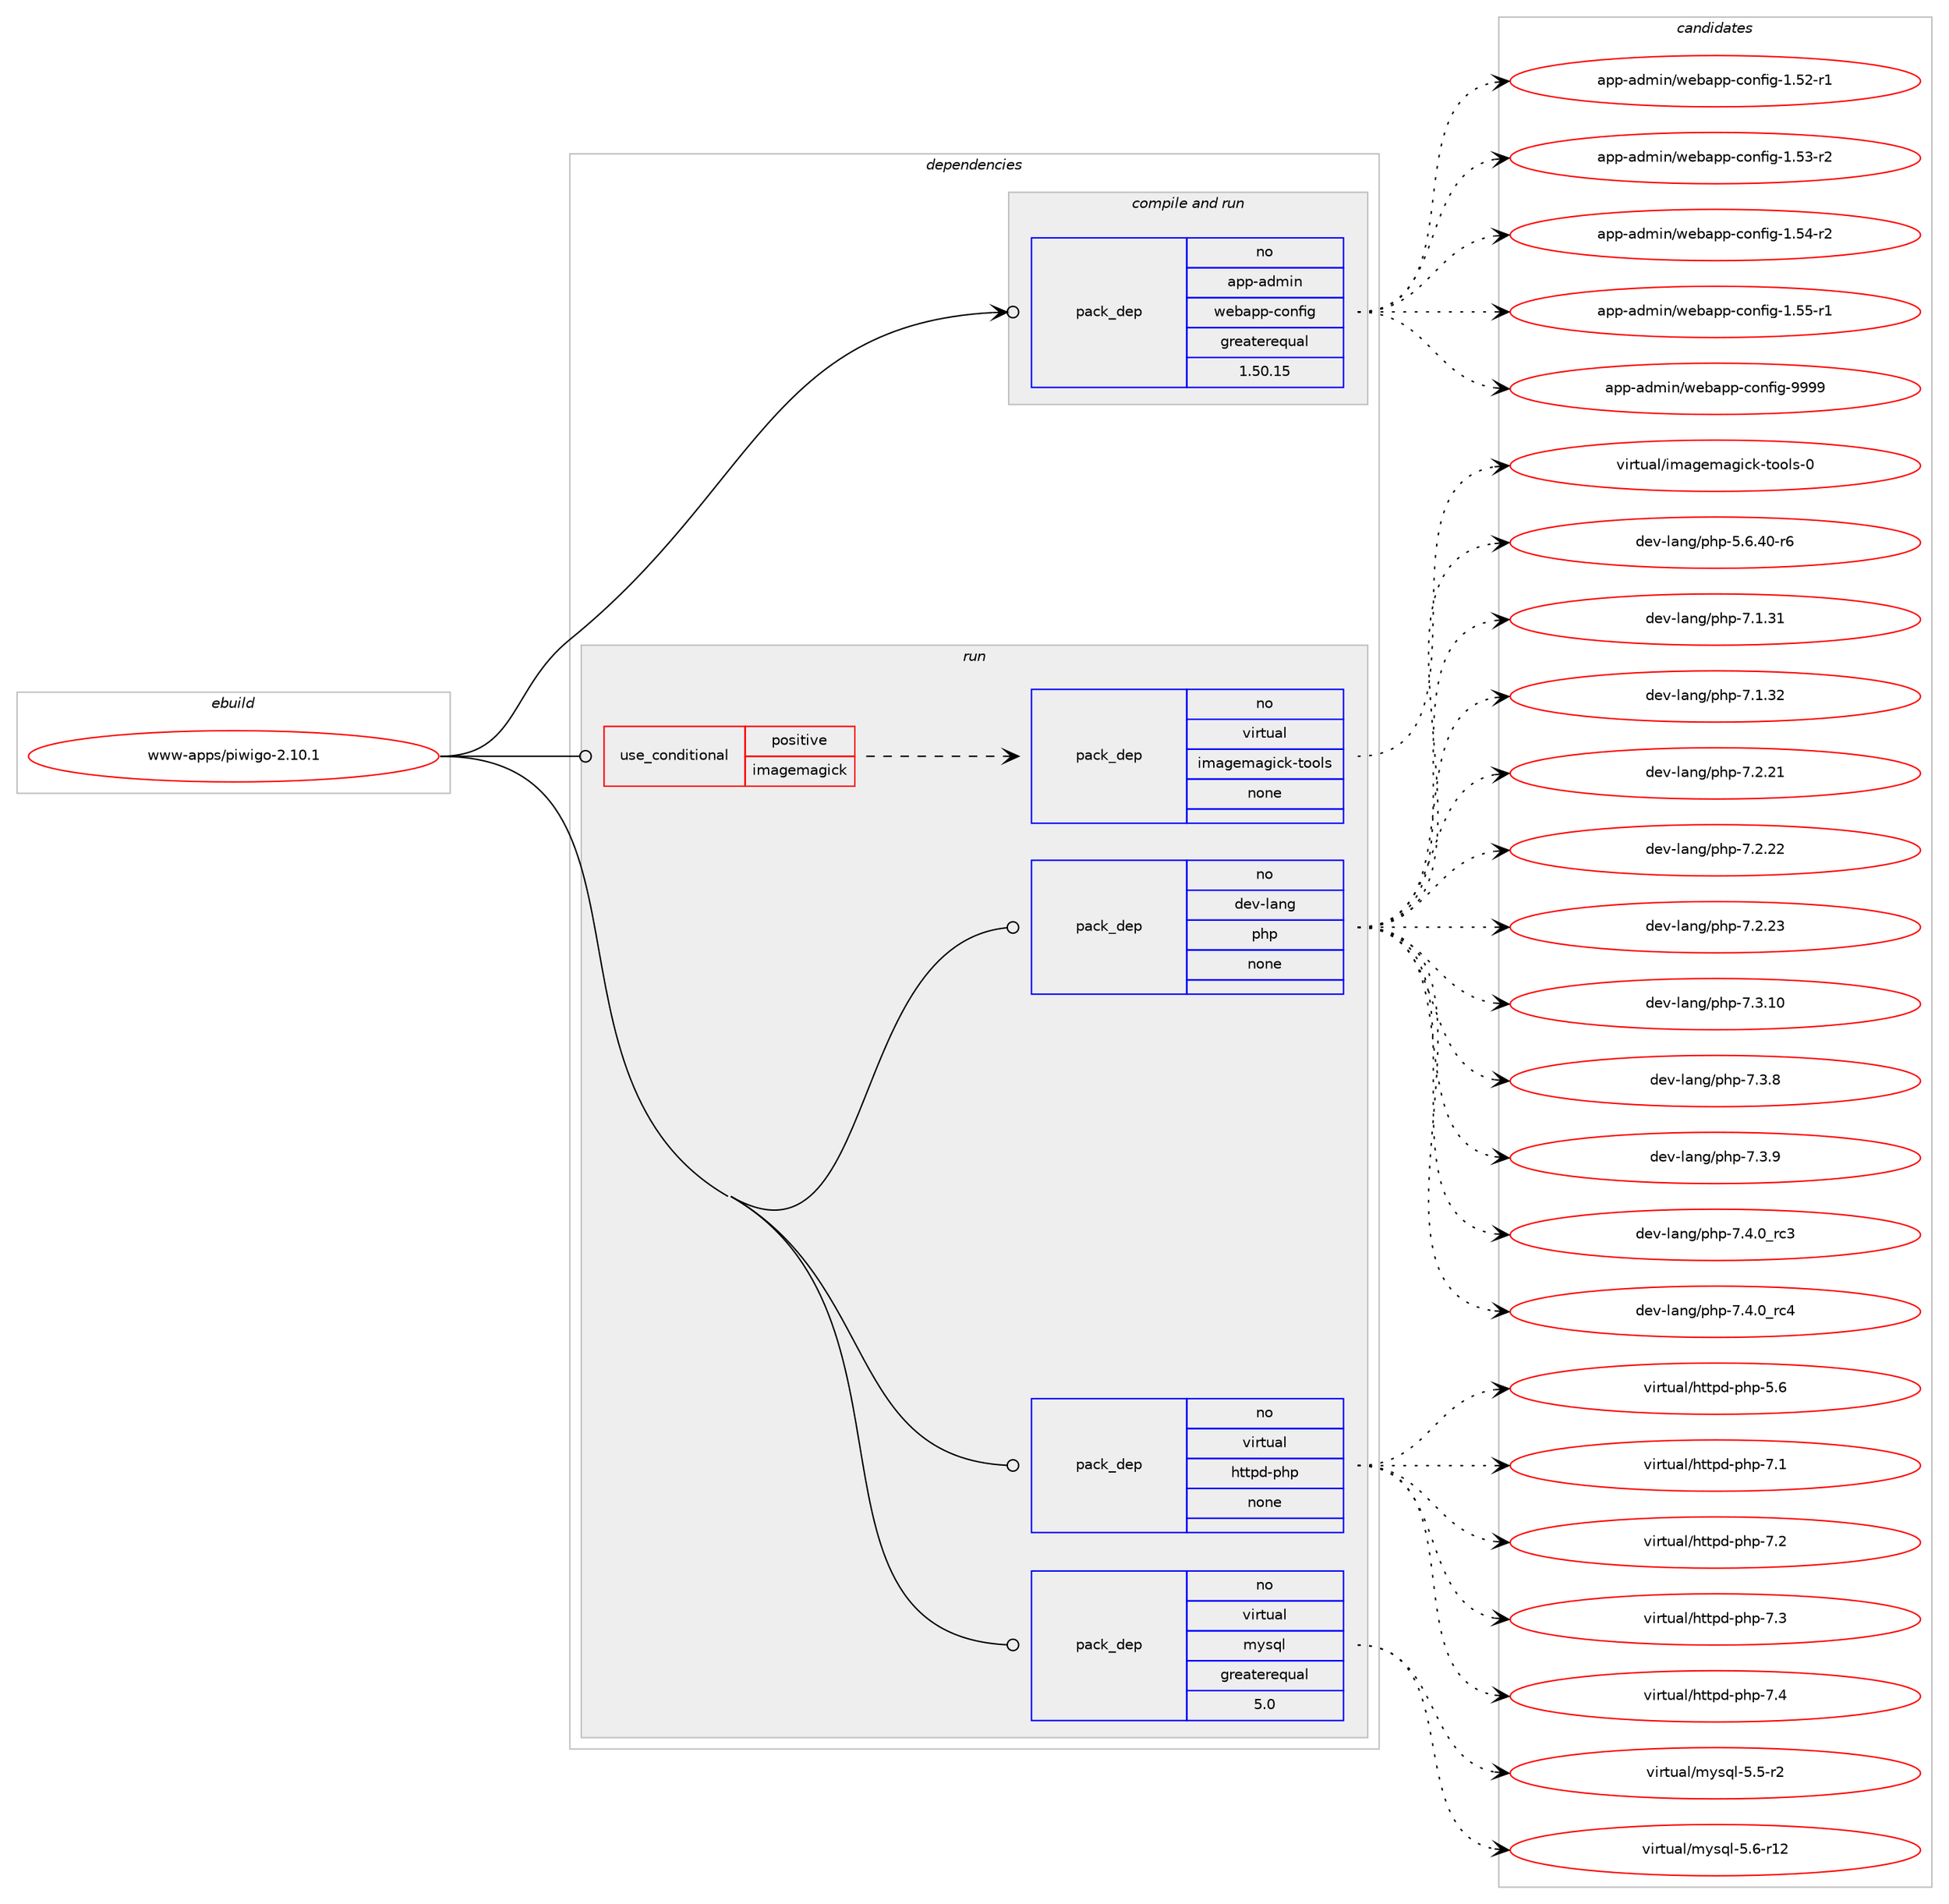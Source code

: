 digraph prolog {

# *************
# Graph options
# *************

newrank=true;
concentrate=true;
compound=true;
graph [rankdir=LR,fontname=Helvetica,fontsize=10,ranksep=1.5];#, ranksep=2.5, nodesep=0.2];
edge  [arrowhead=vee];
node  [fontname=Helvetica,fontsize=10];

# **********
# The ebuild
# **********

subgraph cluster_leftcol {
color=gray;
rank=same;
label=<<i>ebuild</i>>;
id [label="www-apps/piwigo-2.10.1", color=red, width=4, href="../www-apps/piwigo-2.10.1.svg"];
}

# ****************
# The dependencies
# ****************

subgraph cluster_midcol {
color=gray;
label=<<i>dependencies</i>>;
subgraph cluster_compile {
fillcolor="#eeeeee";
style=filled;
label=<<i>compile</i>>;
}
subgraph cluster_compileandrun {
fillcolor="#eeeeee";
style=filled;
label=<<i>compile and run</i>>;
subgraph pack366 {
dependency421 [label=<<TABLE BORDER="0" CELLBORDER="1" CELLSPACING="0" CELLPADDING="4" WIDTH="220"><TR><TD ROWSPAN="6" CELLPADDING="30">pack_dep</TD></TR><TR><TD WIDTH="110">no</TD></TR><TR><TD>app-admin</TD></TR><TR><TD>webapp-config</TD></TR><TR><TD>greaterequal</TD></TR><TR><TD>1.50.15</TD></TR></TABLE>>, shape=none, color=blue];
}
id:e -> dependency421:w [weight=20,style="solid",arrowhead="odotvee"];
}
subgraph cluster_run {
fillcolor="#eeeeee";
style=filled;
label=<<i>run</i>>;
subgraph cond51 {
dependency422 [label=<<TABLE BORDER="0" CELLBORDER="1" CELLSPACING="0" CELLPADDING="4"><TR><TD ROWSPAN="3" CELLPADDING="10">use_conditional</TD></TR><TR><TD>positive</TD></TR><TR><TD>imagemagick</TD></TR></TABLE>>, shape=none, color=red];
subgraph pack367 {
dependency423 [label=<<TABLE BORDER="0" CELLBORDER="1" CELLSPACING="0" CELLPADDING="4" WIDTH="220"><TR><TD ROWSPAN="6" CELLPADDING="30">pack_dep</TD></TR><TR><TD WIDTH="110">no</TD></TR><TR><TD>virtual</TD></TR><TR><TD>imagemagick-tools</TD></TR><TR><TD>none</TD></TR><TR><TD></TD></TR></TABLE>>, shape=none, color=blue];
}
dependency422:e -> dependency423:w [weight=20,style="dashed",arrowhead="vee"];
}
id:e -> dependency422:w [weight=20,style="solid",arrowhead="odot"];
subgraph pack368 {
dependency424 [label=<<TABLE BORDER="0" CELLBORDER="1" CELLSPACING="0" CELLPADDING="4" WIDTH="220"><TR><TD ROWSPAN="6" CELLPADDING="30">pack_dep</TD></TR><TR><TD WIDTH="110">no</TD></TR><TR><TD>dev-lang</TD></TR><TR><TD>php</TD></TR><TR><TD>none</TD></TR><TR><TD></TD></TR></TABLE>>, shape=none, color=blue];
}
id:e -> dependency424:w [weight=20,style="solid",arrowhead="odot"];
subgraph pack369 {
dependency425 [label=<<TABLE BORDER="0" CELLBORDER="1" CELLSPACING="0" CELLPADDING="4" WIDTH="220"><TR><TD ROWSPAN="6" CELLPADDING="30">pack_dep</TD></TR><TR><TD WIDTH="110">no</TD></TR><TR><TD>virtual</TD></TR><TR><TD>httpd-php</TD></TR><TR><TD>none</TD></TR><TR><TD></TD></TR></TABLE>>, shape=none, color=blue];
}
id:e -> dependency425:w [weight=20,style="solid",arrowhead="odot"];
subgraph pack370 {
dependency426 [label=<<TABLE BORDER="0" CELLBORDER="1" CELLSPACING="0" CELLPADDING="4" WIDTH="220"><TR><TD ROWSPAN="6" CELLPADDING="30">pack_dep</TD></TR><TR><TD WIDTH="110">no</TD></TR><TR><TD>virtual</TD></TR><TR><TD>mysql</TD></TR><TR><TD>greaterequal</TD></TR><TR><TD>5.0</TD></TR></TABLE>>, shape=none, color=blue];
}
id:e -> dependency426:w [weight=20,style="solid",arrowhead="odot"];
}
}

# **************
# The candidates
# **************

subgraph cluster_choices {
rank=same;
color=gray;
label=<<i>candidates</i>>;

subgraph choice366 {
color=black;
nodesep=1;
choice971121124597100109105110471191019897112112459911111010210510345494653504511449 [label="app-admin/webapp-config-1.52-r1", color=red, width=4,href="../app-admin/webapp-config-1.52-r1.svg"];
choice971121124597100109105110471191019897112112459911111010210510345494653514511450 [label="app-admin/webapp-config-1.53-r2", color=red, width=4,href="../app-admin/webapp-config-1.53-r2.svg"];
choice971121124597100109105110471191019897112112459911111010210510345494653524511450 [label="app-admin/webapp-config-1.54-r2", color=red, width=4,href="../app-admin/webapp-config-1.54-r2.svg"];
choice971121124597100109105110471191019897112112459911111010210510345494653534511449 [label="app-admin/webapp-config-1.55-r1", color=red, width=4,href="../app-admin/webapp-config-1.55-r1.svg"];
choice97112112459710010910511047119101989711211245991111101021051034557575757 [label="app-admin/webapp-config-9999", color=red, width=4,href="../app-admin/webapp-config-9999.svg"];
dependency421:e -> choice971121124597100109105110471191019897112112459911111010210510345494653504511449:w [style=dotted,weight="100"];
dependency421:e -> choice971121124597100109105110471191019897112112459911111010210510345494653514511450:w [style=dotted,weight="100"];
dependency421:e -> choice971121124597100109105110471191019897112112459911111010210510345494653524511450:w [style=dotted,weight="100"];
dependency421:e -> choice971121124597100109105110471191019897112112459911111010210510345494653534511449:w [style=dotted,weight="100"];
dependency421:e -> choice97112112459710010910511047119101989711211245991111101021051034557575757:w [style=dotted,weight="100"];
}
subgraph choice367 {
color=black;
nodesep=1;
choice1181051141161179710847105109971031011099710310599107451161111111081154548 [label="virtual/imagemagick-tools-0", color=red, width=4,href="../virtual/imagemagick-tools-0.svg"];
dependency423:e -> choice1181051141161179710847105109971031011099710310599107451161111111081154548:w [style=dotted,weight="100"];
}
subgraph choice368 {
color=black;
nodesep=1;
choice100101118451089711010347112104112455346544652484511454 [label="dev-lang/php-5.6.40-r6", color=red, width=4,href="../dev-lang/php-5.6.40-r6.svg"];
choice10010111845108971101034711210411245554649465149 [label="dev-lang/php-7.1.31", color=red, width=4,href="../dev-lang/php-7.1.31.svg"];
choice10010111845108971101034711210411245554649465150 [label="dev-lang/php-7.1.32", color=red, width=4,href="../dev-lang/php-7.1.32.svg"];
choice10010111845108971101034711210411245554650465049 [label="dev-lang/php-7.2.21", color=red, width=4,href="../dev-lang/php-7.2.21.svg"];
choice10010111845108971101034711210411245554650465050 [label="dev-lang/php-7.2.22", color=red, width=4,href="../dev-lang/php-7.2.22.svg"];
choice10010111845108971101034711210411245554650465051 [label="dev-lang/php-7.2.23", color=red, width=4,href="../dev-lang/php-7.2.23.svg"];
choice10010111845108971101034711210411245554651464948 [label="dev-lang/php-7.3.10", color=red, width=4,href="../dev-lang/php-7.3.10.svg"];
choice100101118451089711010347112104112455546514656 [label="dev-lang/php-7.3.8", color=red, width=4,href="../dev-lang/php-7.3.8.svg"];
choice100101118451089711010347112104112455546514657 [label="dev-lang/php-7.3.9", color=red, width=4,href="../dev-lang/php-7.3.9.svg"];
choice100101118451089711010347112104112455546524648951149951 [label="dev-lang/php-7.4.0_rc3", color=red, width=4,href="../dev-lang/php-7.4.0_rc3.svg"];
choice100101118451089711010347112104112455546524648951149952 [label="dev-lang/php-7.4.0_rc4", color=red, width=4,href="../dev-lang/php-7.4.0_rc4.svg"];
dependency424:e -> choice100101118451089711010347112104112455346544652484511454:w [style=dotted,weight="100"];
dependency424:e -> choice10010111845108971101034711210411245554649465149:w [style=dotted,weight="100"];
dependency424:e -> choice10010111845108971101034711210411245554649465150:w [style=dotted,weight="100"];
dependency424:e -> choice10010111845108971101034711210411245554650465049:w [style=dotted,weight="100"];
dependency424:e -> choice10010111845108971101034711210411245554650465050:w [style=dotted,weight="100"];
dependency424:e -> choice10010111845108971101034711210411245554650465051:w [style=dotted,weight="100"];
dependency424:e -> choice10010111845108971101034711210411245554651464948:w [style=dotted,weight="100"];
dependency424:e -> choice100101118451089711010347112104112455546514656:w [style=dotted,weight="100"];
dependency424:e -> choice100101118451089711010347112104112455546514657:w [style=dotted,weight="100"];
dependency424:e -> choice100101118451089711010347112104112455546524648951149951:w [style=dotted,weight="100"];
dependency424:e -> choice100101118451089711010347112104112455546524648951149952:w [style=dotted,weight="100"];
}
subgraph choice369 {
color=black;
nodesep=1;
choice11810511411611797108471041161161121004511210411245534654 [label="virtual/httpd-php-5.6", color=red, width=4,href="../virtual/httpd-php-5.6.svg"];
choice11810511411611797108471041161161121004511210411245554649 [label="virtual/httpd-php-7.1", color=red, width=4,href="../virtual/httpd-php-7.1.svg"];
choice11810511411611797108471041161161121004511210411245554650 [label="virtual/httpd-php-7.2", color=red, width=4,href="../virtual/httpd-php-7.2.svg"];
choice11810511411611797108471041161161121004511210411245554651 [label="virtual/httpd-php-7.3", color=red, width=4,href="../virtual/httpd-php-7.3.svg"];
choice11810511411611797108471041161161121004511210411245554652 [label="virtual/httpd-php-7.4", color=red, width=4,href="../virtual/httpd-php-7.4.svg"];
dependency425:e -> choice11810511411611797108471041161161121004511210411245534654:w [style=dotted,weight="100"];
dependency425:e -> choice11810511411611797108471041161161121004511210411245554649:w [style=dotted,weight="100"];
dependency425:e -> choice11810511411611797108471041161161121004511210411245554650:w [style=dotted,weight="100"];
dependency425:e -> choice11810511411611797108471041161161121004511210411245554651:w [style=dotted,weight="100"];
dependency425:e -> choice11810511411611797108471041161161121004511210411245554652:w [style=dotted,weight="100"];
}
subgraph choice370 {
color=black;
nodesep=1;
choice1181051141161179710847109121115113108455346534511450 [label="virtual/mysql-5.5-r2", color=red, width=4,href="../virtual/mysql-5.5-r2.svg"];
choice118105114116117971084710912111511310845534654451144950 [label="virtual/mysql-5.6-r12", color=red, width=4,href="../virtual/mysql-5.6-r12.svg"];
dependency426:e -> choice1181051141161179710847109121115113108455346534511450:w [style=dotted,weight="100"];
dependency426:e -> choice118105114116117971084710912111511310845534654451144950:w [style=dotted,weight="100"];
}
}

}
